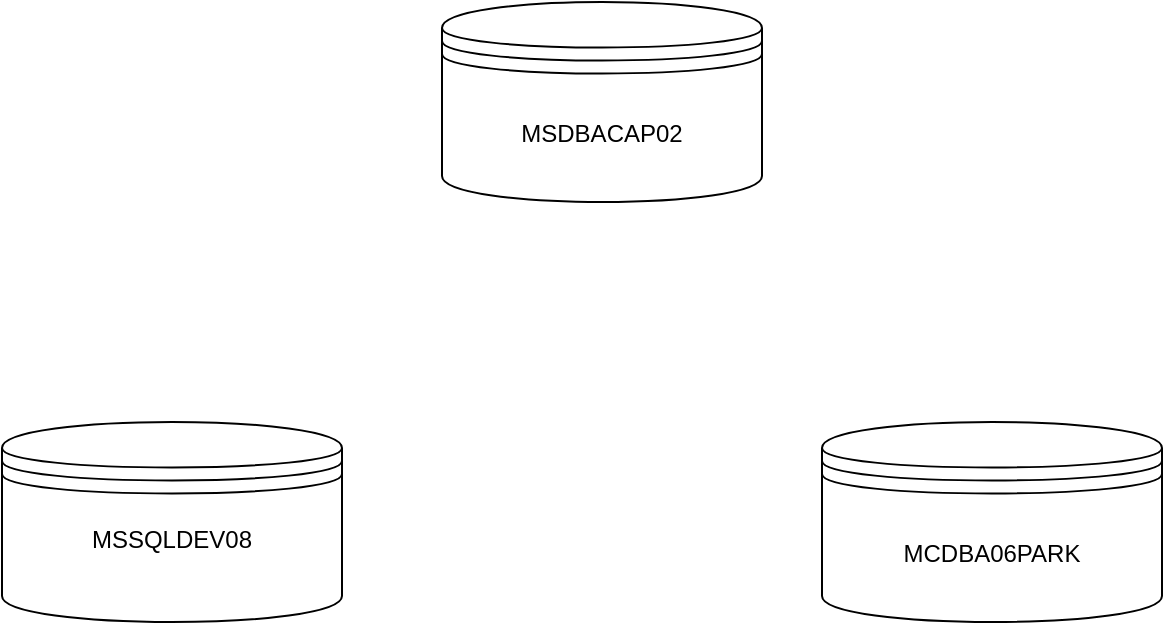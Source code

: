 <mxfile version="26.0.10">
  <diagram name="Page-1" id="Z83l1ms0r_61Pk8g2rpQ">
    <mxGraphModel dx="1182" dy="726" grid="1" gridSize="10" guides="1" tooltips="1" connect="1" arrows="1" fold="1" page="1" pageScale="1" pageWidth="827" pageHeight="1169" math="0" shadow="0">
      <root>
        <mxCell id="0" />
        <mxCell id="1" parent="0" />
        <mxCell id="klS6P_5UywloBsPJOGO--1" value="MSDBACAP02" style="shape=datastore;whiteSpace=wrap;html=1;" vertex="1" parent="1">
          <mxGeometry x="300" y="160" width="160" height="100" as="geometry" />
        </mxCell>
        <mxCell id="klS6P_5UywloBsPJOGO--2" value="MSSQLDEV08&lt;div&gt;&lt;br&gt;&lt;/div&gt;" style="shape=datastore;whiteSpace=wrap;html=1;" vertex="1" parent="1">
          <mxGeometry x="80" y="370" width="170" height="100" as="geometry" />
        </mxCell>
        <mxCell id="klS6P_5UywloBsPJOGO--3" value="MCDBA06PARK" style="shape=datastore;whiteSpace=wrap;html=1;" vertex="1" parent="1">
          <mxGeometry x="490" y="370" width="170" height="100" as="geometry" />
        </mxCell>
      </root>
    </mxGraphModel>
  </diagram>
</mxfile>
